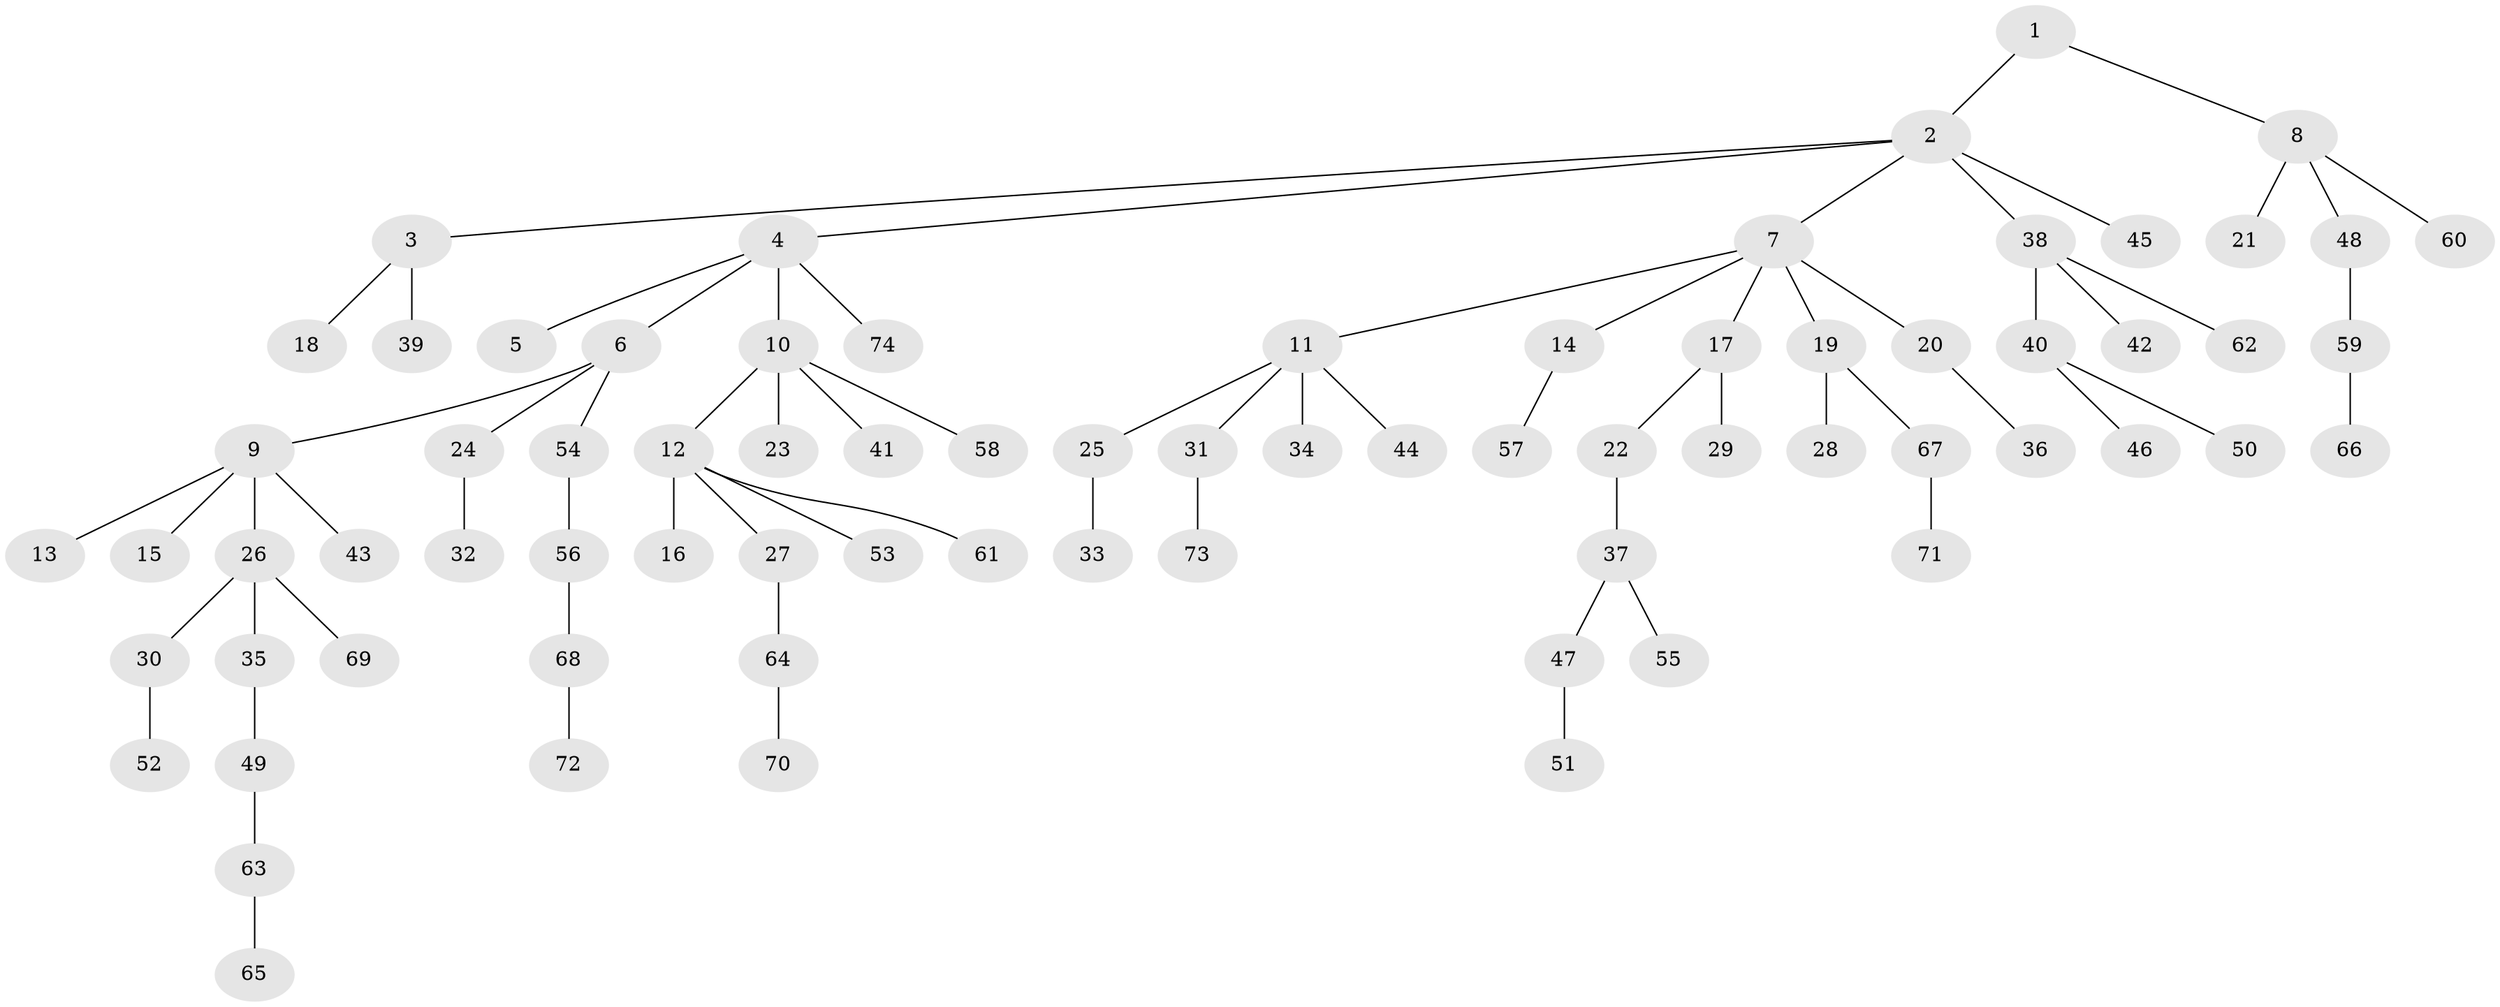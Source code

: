 // Generated by graph-tools (version 1.1) at 2025/15/03/09/25 04:15:28]
// undirected, 74 vertices, 73 edges
graph export_dot {
graph [start="1"]
  node [color=gray90,style=filled];
  1;
  2;
  3;
  4;
  5;
  6;
  7;
  8;
  9;
  10;
  11;
  12;
  13;
  14;
  15;
  16;
  17;
  18;
  19;
  20;
  21;
  22;
  23;
  24;
  25;
  26;
  27;
  28;
  29;
  30;
  31;
  32;
  33;
  34;
  35;
  36;
  37;
  38;
  39;
  40;
  41;
  42;
  43;
  44;
  45;
  46;
  47;
  48;
  49;
  50;
  51;
  52;
  53;
  54;
  55;
  56;
  57;
  58;
  59;
  60;
  61;
  62;
  63;
  64;
  65;
  66;
  67;
  68;
  69;
  70;
  71;
  72;
  73;
  74;
  1 -- 2;
  1 -- 8;
  2 -- 3;
  2 -- 4;
  2 -- 7;
  2 -- 38;
  2 -- 45;
  3 -- 18;
  3 -- 39;
  4 -- 5;
  4 -- 6;
  4 -- 10;
  4 -- 74;
  6 -- 9;
  6 -- 24;
  6 -- 54;
  7 -- 11;
  7 -- 14;
  7 -- 17;
  7 -- 19;
  7 -- 20;
  8 -- 21;
  8 -- 48;
  8 -- 60;
  9 -- 13;
  9 -- 15;
  9 -- 26;
  9 -- 43;
  10 -- 12;
  10 -- 23;
  10 -- 41;
  10 -- 58;
  11 -- 25;
  11 -- 31;
  11 -- 34;
  11 -- 44;
  12 -- 16;
  12 -- 27;
  12 -- 53;
  12 -- 61;
  14 -- 57;
  17 -- 22;
  17 -- 29;
  19 -- 28;
  19 -- 67;
  20 -- 36;
  22 -- 37;
  24 -- 32;
  25 -- 33;
  26 -- 30;
  26 -- 35;
  26 -- 69;
  27 -- 64;
  30 -- 52;
  31 -- 73;
  35 -- 49;
  37 -- 47;
  37 -- 55;
  38 -- 40;
  38 -- 42;
  38 -- 62;
  40 -- 46;
  40 -- 50;
  47 -- 51;
  48 -- 59;
  49 -- 63;
  54 -- 56;
  56 -- 68;
  59 -- 66;
  63 -- 65;
  64 -- 70;
  67 -- 71;
  68 -- 72;
}
